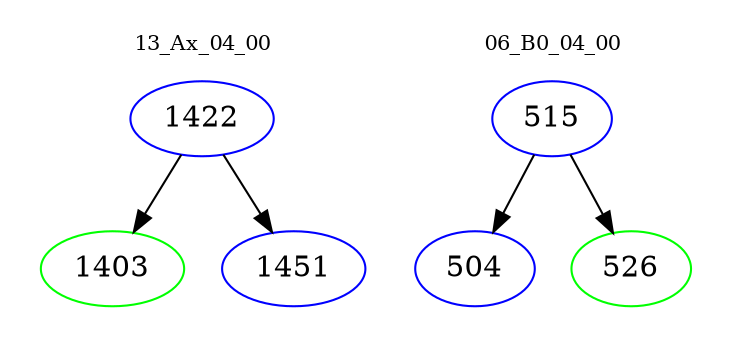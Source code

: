 digraph{
subgraph cluster_0 {
color = white
label = "13_Ax_04_00";
fontsize=10;
T0_1422 [label="1422", color="blue"]
T0_1422 -> T0_1403 [color="black"]
T0_1403 [label="1403", color="green"]
T0_1422 -> T0_1451 [color="black"]
T0_1451 [label="1451", color="blue"]
}
subgraph cluster_1 {
color = white
label = "06_B0_04_00";
fontsize=10;
T1_515 [label="515", color="blue"]
T1_515 -> T1_504 [color="black"]
T1_504 [label="504", color="blue"]
T1_515 -> T1_526 [color="black"]
T1_526 [label="526", color="green"]
}
}
